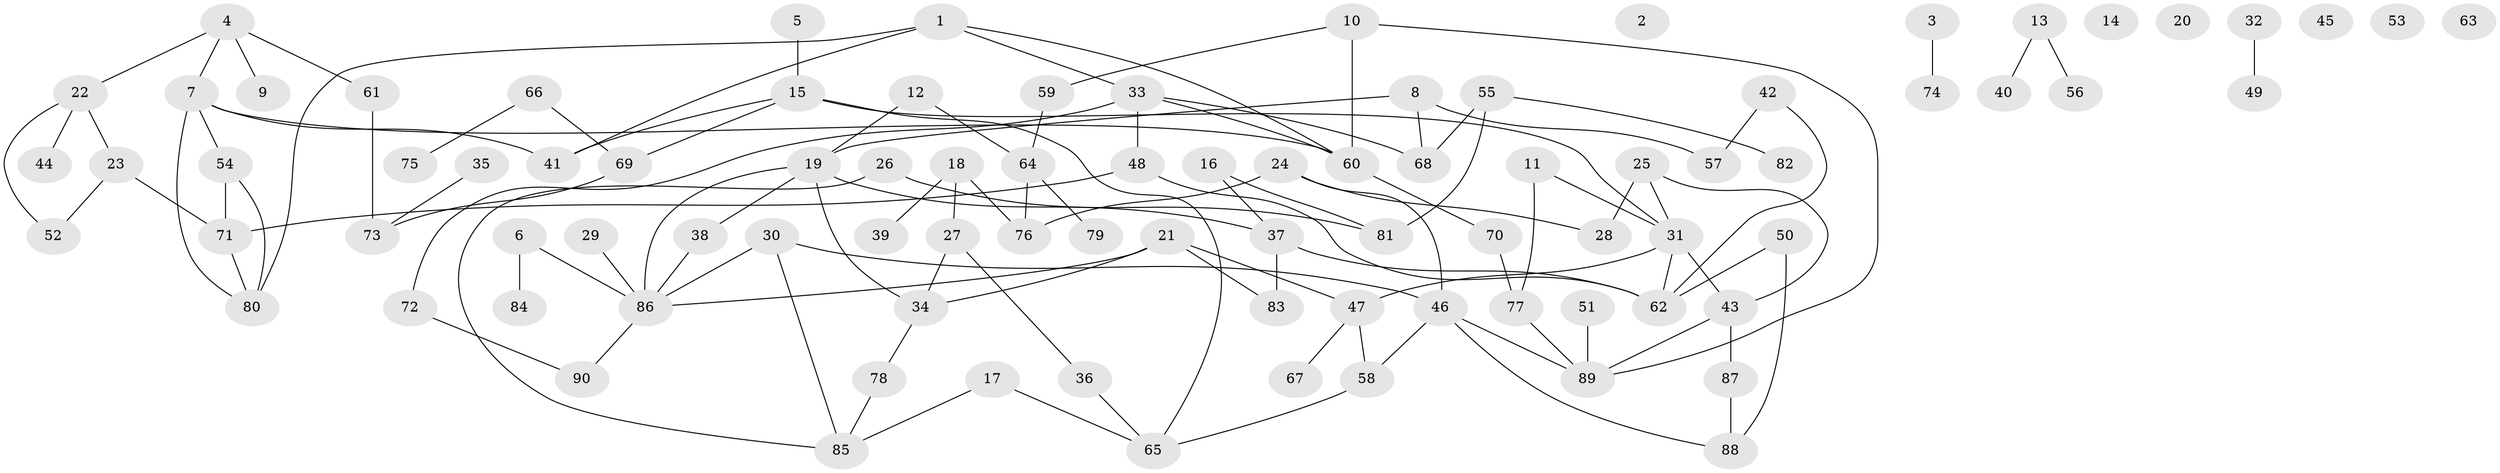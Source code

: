 // coarse degree distribution, {7: 0.05405405405405406, 4: 0.10810810810810811, 3: 0.2702702702702703, 10: 0.02702702702702703, 6: 0.08108108108108109, 2: 0.2972972972972973, 5: 0.05405405405405406, 1: 0.10810810810810811}
// Generated by graph-tools (version 1.1) at 2025/48/03/04/25 22:48:35]
// undirected, 90 vertices, 115 edges
graph export_dot {
  node [color=gray90,style=filled];
  1;
  2;
  3;
  4;
  5;
  6;
  7;
  8;
  9;
  10;
  11;
  12;
  13;
  14;
  15;
  16;
  17;
  18;
  19;
  20;
  21;
  22;
  23;
  24;
  25;
  26;
  27;
  28;
  29;
  30;
  31;
  32;
  33;
  34;
  35;
  36;
  37;
  38;
  39;
  40;
  41;
  42;
  43;
  44;
  45;
  46;
  47;
  48;
  49;
  50;
  51;
  52;
  53;
  54;
  55;
  56;
  57;
  58;
  59;
  60;
  61;
  62;
  63;
  64;
  65;
  66;
  67;
  68;
  69;
  70;
  71;
  72;
  73;
  74;
  75;
  76;
  77;
  78;
  79;
  80;
  81;
  82;
  83;
  84;
  85;
  86;
  87;
  88;
  89;
  90;
  1 -- 33;
  1 -- 41;
  1 -- 60;
  1 -- 80;
  3 -- 74;
  4 -- 7;
  4 -- 9;
  4 -- 22;
  4 -- 61;
  5 -- 15;
  6 -- 84;
  6 -- 86;
  7 -- 41;
  7 -- 54;
  7 -- 60;
  7 -- 80;
  8 -- 19;
  8 -- 57;
  8 -- 68;
  10 -- 59;
  10 -- 60;
  10 -- 89;
  11 -- 31;
  11 -- 77;
  12 -- 19;
  12 -- 64;
  13 -- 40;
  13 -- 56;
  15 -- 31;
  15 -- 41;
  15 -- 65;
  15 -- 69;
  16 -- 37;
  16 -- 81;
  17 -- 65;
  17 -- 85;
  18 -- 27;
  18 -- 39;
  18 -- 76;
  19 -- 34;
  19 -- 37;
  19 -- 38;
  19 -- 86;
  21 -- 34;
  21 -- 47;
  21 -- 83;
  21 -- 86;
  22 -- 23;
  22 -- 44;
  22 -- 52;
  23 -- 52;
  23 -- 71;
  24 -- 28;
  24 -- 46;
  24 -- 76;
  25 -- 28;
  25 -- 31;
  25 -- 43;
  26 -- 81;
  26 -- 85;
  27 -- 34;
  27 -- 36;
  29 -- 86;
  30 -- 46;
  30 -- 85;
  30 -- 86;
  31 -- 43;
  31 -- 47;
  31 -- 62;
  32 -- 49;
  33 -- 48;
  33 -- 60;
  33 -- 68;
  33 -- 72;
  34 -- 78;
  35 -- 73;
  36 -- 65;
  37 -- 62;
  37 -- 83;
  38 -- 86;
  42 -- 57;
  42 -- 62;
  43 -- 87;
  43 -- 89;
  46 -- 58;
  46 -- 88;
  46 -- 89;
  47 -- 58;
  47 -- 67;
  48 -- 62;
  48 -- 71;
  50 -- 62;
  50 -- 88;
  51 -- 89;
  54 -- 71;
  54 -- 80;
  55 -- 68;
  55 -- 81;
  55 -- 82;
  58 -- 65;
  59 -- 64;
  60 -- 70;
  61 -- 73;
  64 -- 76;
  64 -- 79;
  66 -- 69;
  66 -- 75;
  69 -- 73;
  70 -- 77;
  71 -- 80;
  72 -- 90;
  77 -- 89;
  78 -- 85;
  86 -- 90;
  87 -- 88;
}
